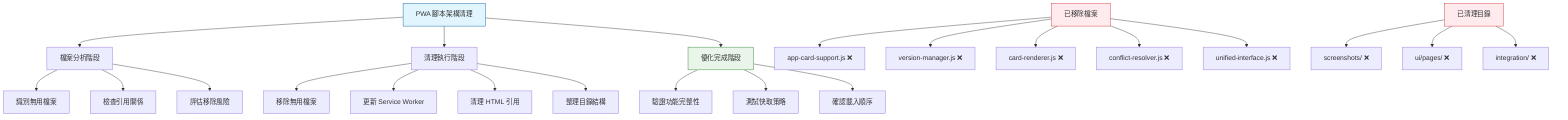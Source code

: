 graph TB
    A[PWA 腳本架構清理] --> B[檔案分析階段]
    A --> C[清理執行階段]
    A --> D[優化完成階段]
    
    B --> E[識別無用檔案]
    B --> F[檢查引用關係]
    B --> G[評估移除風險]
    
    C --> H[移除無用檔案]
    C --> I[更新 Service Worker]
    C --> J[清理 HTML 引用]
    C --> K[整理目錄結構]
    
    D --> L[驗證功能完整性]
    D --> M[測試快取策略]
    D --> N[確認載入順序]
    
    O[已移除檔案] --> P[app-card-support.js ❌]
    O --> Q[version-manager.js ❌]
    O --> R[card-renderer.js ❌]
    O --> S[conflict-resolver.js ❌]
    O --> T[unified-interface.js ❌]
    
    U[已清理目錄] --> V[screenshots/ ❌]
    U --> W[ui/pages/ ❌]
    U --> X[integration/ ❌]
    
    style A fill:#e1f5fe,stroke:#01579b
    style D fill:#e8f5e8,stroke:#2e7d32
    style O fill:#ffebee,stroke:#d32f2f
    style U fill:#ffebee,stroke:#d32f2f
